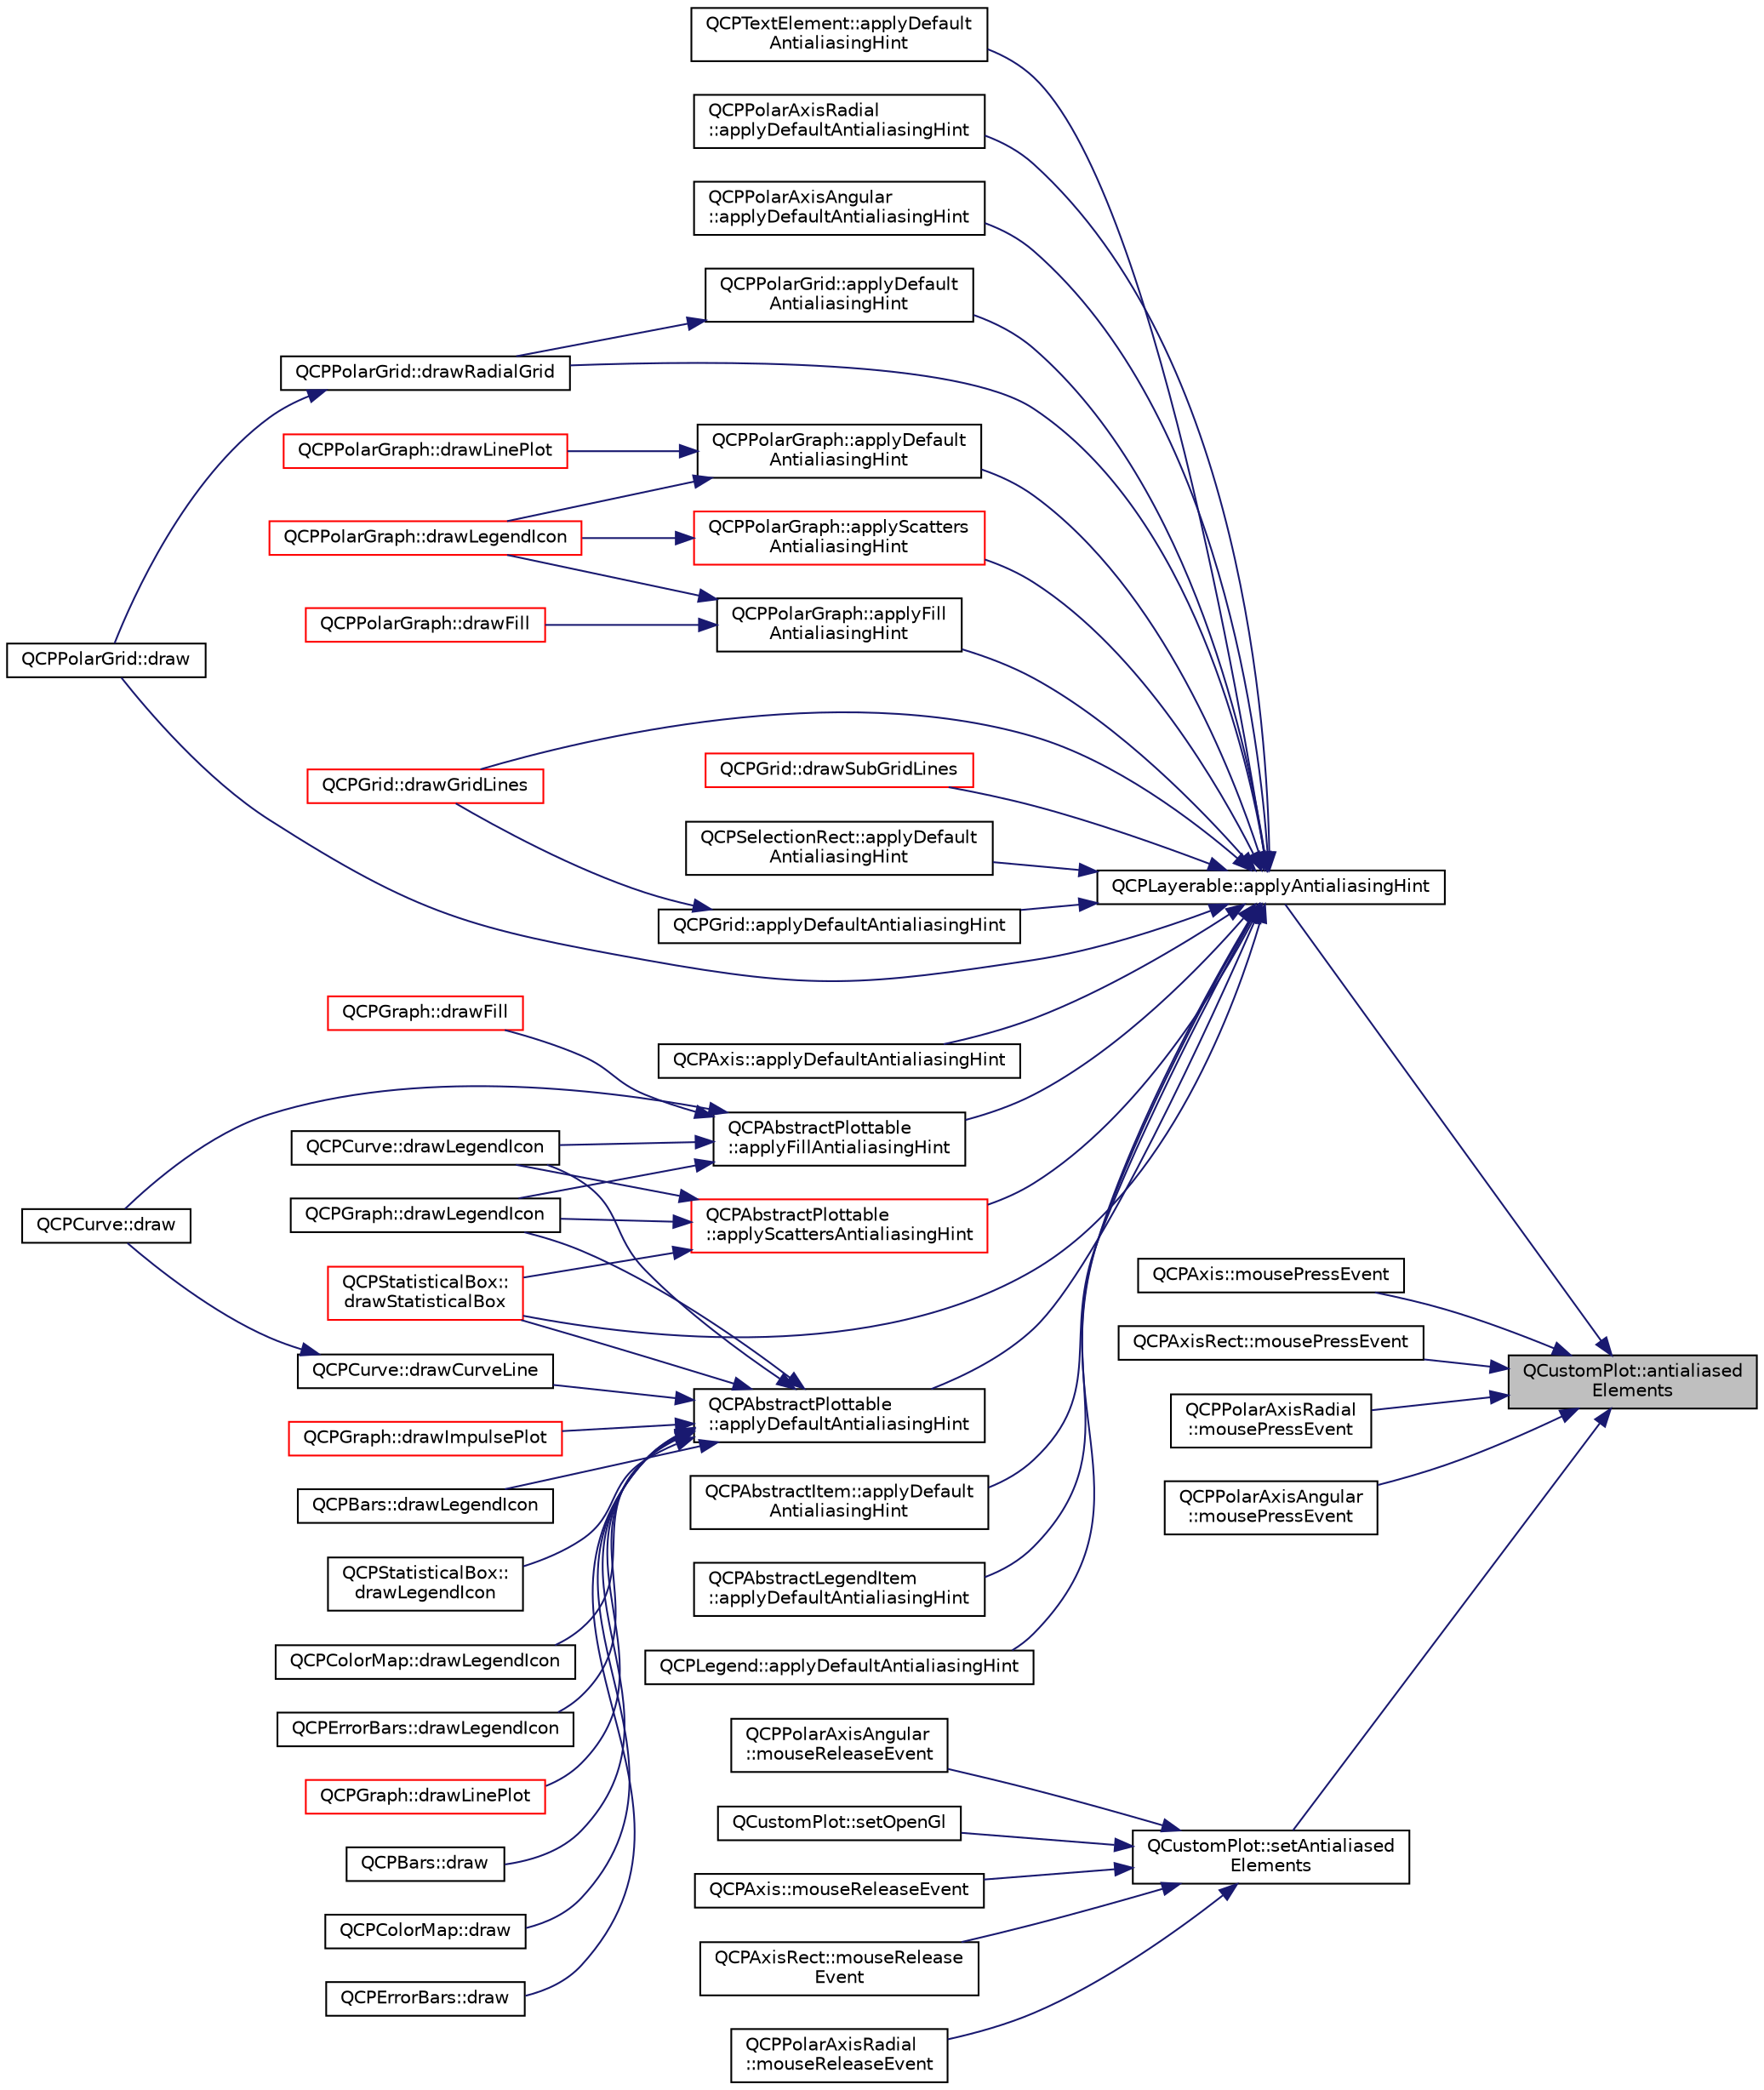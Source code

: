 digraph "QCustomPlot::antialiasedElements"
{
 // LATEX_PDF_SIZE
  edge [fontname="Helvetica",fontsize="10",labelfontname="Helvetica",labelfontsize="10"];
  node [fontname="Helvetica",fontsize="10",shape=record];
  rankdir="RL";
  Node1 [label="QCustomPlot::antialiased\lElements",height=0.2,width=0.4,color="black", fillcolor="grey75", style="filled", fontcolor="black",tooltip=" "];
  Node1 -> Node2 [dir="back",color="midnightblue",fontsize="10",style="solid",fontname="Helvetica"];
  Node2 [label="QCPLayerable::applyAntialiasingHint",height=0.2,width=0.4,color="black", fillcolor="white", style="filled",URL="$classQCPLayerable.html#acb663e375d2d36dc5c55021ee5a2119b",tooltip=" "];
  Node2 -> Node3 [dir="back",color="midnightblue",fontsize="10",style="solid",fontname="Helvetica"];
  Node3 [label="QCPSelectionRect::applyDefault\lAntialiasingHint",height=0.2,width=0.4,color="black", fillcolor="white", style="filled",URL="$classQCPSelectionRect.html#aa854697618e16037ba9c73056abfb9bf",tooltip=" "];
  Node2 -> Node4 [dir="back",color="midnightblue",fontsize="10",style="solid",fontname="Helvetica"];
  Node4 [label="QCPGrid::applyDefaultAntialiasingHint",height=0.2,width=0.4,color="black", fillcolor="white", style="filled",URL="$classQCPGrid.html#a64fa48e16b4629f5df2a5029ab6e761c",tooltip=" "];
  Node4 -> Node5 [dir="back",color="midnightblue",fontsize="10",style="solid",fontname="Helvetica"];
  Node5 [label="QCPGrid::drawGridLines",height=0.2,width=0.4,color="red", fillcolor="white", style="filled",URL="$classQCPGrid.html#aee4e95d54acabbe298d6dda0dd86c0a4",tooltip=" "];
  Node2 -> Node7 [dir="back",color="midnightblue",fontsize="10",style="solid",fontname="Helvetica"];
  Node7 [label="QCPAxis::applyDefaultAntialiasingHint",height=0.2,width=0.4,color="black", fillcolor="white", style="filled",URL="$classQCPAxis.html#adbaeffcdc2707f2bd5dc1bbd11236770",tooltip=" "];
  Node2 -> Node8 [dir="back",color="midnightblue",fontsize="10",style="solid",fontname="Helvetica"];
  Node8 [label="QCPAbstractPlottable\l::applyDefaultAntialiasingHint",height=0.2,width=0.4,color="black", fillcolor="white", style="filled",URL="$classQCPAbstractPlottable.html#ac032077fb0db93d6faa3273d02363398",tooltip=" "];
  Node8 -> Node9 [dir="back",color="midnightblue",fontsize="10",style="solid",fontname="Helvetica"];
  Node9 [label="QCPBars::draw",height=0.2,width=0.4,color="black", fillcolor="white", style="filled",URL="$classQCPBars.html#aa267c20650d55084c3f47cb2f8fac9dc",tooltip=" "];
  Node8 -> Node10 [dir="back",color="midnightblue",fontsize="10",style="solid",fontname="Helvetica"];
  Node10 [label="QCPColorMap::draw",height=0.2,width=0.4,color="black", fillcolor="white", style="filled",URL="$classQCPColorMap.html#a6b628014d2939368935efd0a788648c8",tooltip=" "];
  Node8 -> Node11 [dir="back",color="midnightblue",fontsize="10",style="solid",fontname="Helvetica"];
  Node11 [label="QCPErrorBars::draw",height=0.2,width=0.4,color="black", fillcolor="white", style="filled",URL="$classQCPErrorBars.html#a801e85931372abf2a1034bfb2eac5cd2",tooltip=" "];
  Node8 -> Node12 [dir="back",color="midnightblue",fontsize="10",style="solid",fontname="Helvetica"];
  Node12 [label="QCPCurve::drawCurveLine",height=0.2,width=0.4,color="black", fillcolor="white", style="filled",URL="$classQCPCurve.html#aa4d7415f7c69eb7820263941f7d88e2c",tooltip=" "];
  Node12 -> Node13 [dir="back",color="midnightblue",fontsize="10",style="solid",fontname="Helvetica"];
  Node13 [label="QCPCurve::draw",height=0.2,width=0.4,color="black", fillcolor="white", style="filled",URL="$classQCPCurve.html#ac199d41d23865cd68bd7b598308a4433",tooltip=" "];
  Node8 -> Node14 [dir="back",color="midnightblue",fontsize="10",style="solid",fontname="Helvetica"];
  Node14 [label="QCPGraph::drawImpulsePlot",height=0.2,width=0.4,color="red", fillcolor="white", style="filled",URL="$classQCPGraph.html#a217ef6bf6c5689eb1dcbe02187d2cc61",tooltip=" "];
  Node8 -> Node16 [dir="back",color="midnightblue",fontsize="10",style="solid",fontname="Helvetica"];
  Node16 [label="QCPGraph::drawLegendIcon",height=0.2,width=0.4,color="black", fillcolor="white", style="filled",URL="$classQCPGraph.html#a6efbab06c400bdb15e28b2d0a4ecc18a",tooltip=" "];
  Node8 -> Node17 [dir="back",color="midnightblue",fontsize="10",style="solid",fontname="Helvetica"];
  Node17 [label="QCPCurve::drawLegendIcon",height=0.2,width=0.4,color="black", fillcolor="white", style="filled",URL="$classQCPCurve.html#aac6e94afbce4002d2cd7793250154e84",tooltip=" "];
  Node8 -> Node18 [dir="back",color="midnightblue",fontsize="10",style="solid",fontname="Helvetica"];
  Node18 [label="QCPBars::drawLegendIcon",height=0.2,width=0.4,color="black", fillcolor="white", style="filled",URL="$classQCPBars.html#aee7c3e1763fd6b504c45baa8775be7b7",tooltip=" "];
  Node8 -> Node19 [dir="back",color="midnightblue",fontsize="10",style="solid",fontname="Helvetica"];
  Node19 [label="QCPStatisticalBox::\ldrawLegendIcon",height=0.2,width=0.4,color="black", fillcolor="white", style="filled",URL="$classQCPStatisticalBox.html#ad286c63a79c21d5231a4b6c6fdbb914f",tooltip=" "];
  Node8 -> Node20 [dir="back",color="midnightblue",fontsize="10",style="solid",fontname="Helvetica"];
  Node20 [label="QCPColorMap::drawLegendIcon",height=0.2,width=0.4,color="black", fillcolor="white", style="filled",URL="$classQCPColorMap.html#adeaa5e262a03b7f021bd1aa6f1e60ce9",tooltip=" "];
  Node8 -> Node21 [dir="back",color="midnightblue",fontsize="10",style="solid",fontname="Helvetica"];
  Node21 [label="QCPErrorBars::drawLegendIcon",height=0.2,width=0.4,color="black", fillcolor="white", style="filled",URL="$classQCPErrorBars.html#a20f5d292e66103f26bca00b11ce417b4",tooltip=" "];
  Node8 -> Node22 [dir="back",color="midnightblue",fontsize="10",style="solid",fontname="Helvetica"];
  Node22 [label="QCPGraph::drawLinePlot",height=0.2,width=0.4,color="red", fillcolor="white", style="filled",URL="$classQCPGraph.html#a4c3edacb2a11064bf2e16b322156aeda",tooltip=" "];
  Node8 -> Node23 [dir="back",color="midnightblue",fontsize="10",style="solid",fontname="Helvetica"];
  Node23 [label="QCPStatisticalBox::\ldrawStatisticalBox",height=0.2,width=0.4,color="red", fillcolor="white", style="filled",URL="$classQCPStatisticalBox.html#a02dc6b561be8203d460d7263da74b8a9",tooltip=" "];
  Node2 -> Node25 [dir="back",color="midnightblue",fontsize="10",style="solid",fontname="Helvetica"];
  Node25 [label="QCPAbstractItem::applyDefault\lAntialiasingHint",height=0.2,width=0.4,color="black", fillcolor="white", style="filled",URL="$classQCPAbstractItem.html#a5579ce9ec7cad202499886b042448b10",tooltip=" "];
  Node2 -> Node26 [dir="back",color="midnightblue",fontsize="10",style="solid",fontname="Helvetica"];
  Node26 [label="QCPAbstractLegendItem\l::applyDefaultAntialiasingHint",height=0.2,width=0.4,color="black", fillcolor="white", style="filled",URL="$classQCPAbstractLegendItem.html#a6bfbcb9ace779f4f6fe22241c32a67c9",tooltip=" "];
  Node2 -> Node27 [dir="back",color="midnightblue",fontsize="10",style="solid",fontname="Helvetica"];
  Node27 [label="QCPLegend::applyDefaultAntialiasingHint",height=0.2,width=0.4,color="black", fillcolor="white", style="filled",URL="$classQCPLegend.html#a817f75c234f82a2e26643dc0de742095",tooltip=" "];
  Node2 -> Node28 [dir="back",color="midnightblue",fontsize="10",style="solid",fontname="Helvetica"];
  Node28 [label="QCPTextElement::applyDefault\lAntialiasingHint",height=0.2,width=0.4,color="black", fillcolor="white", style="filled",URL="$classQCPTextElement.html#a91f2e4b4a639d9079e89a0030c7ed352",tooltip=" "];
  Node2 -> Node29 [dir="back",color="midnightblue",fontsize="10",style="solid",fontname="Helvetica"];
  Node29 [label="QCPPolarAxisRadial\l::applyDefaultAntialiasingHint",height=0.2,width=0.4,color="black", fillcolor="white", style="filled",URL="$classQCPPolarAxisRadial.html#a0e715101c09a44d099f48363553213ff",tooltip=" "];
  Node2 -> Node30 [dir="back",color="midnightblue",fontsize="10",style="solid",fontname="Helvetica"];
  Node30 [label="QCPPolarAxisAngular\l::applyDefaultAntialiasingHint",height=0.2,width=0.4,color="black", fillcolor="white", style="filled",URL="$classQCPPolarAxisAngular.html#ae29231b68e311a3004a310b65b14ba5a",tooltip=" "];
  Node2 -> Node31 [dir="back",color="midnightblue",fontsize="10",style="solid",fontname="Helvetica"];
  Node31 [label="QCPPolarGrid::applyDefault\lAntialiasingHint",height=0.2,width=0.4,color="black", fillcolor="white", style="filled",URL="$classQCPPolarGrid.html#ac3ec084d6db6c8a27b94f91b57a8ea32",tooltip=" "];
  Node31 -> Node32 [dir="back",color="midnightblue",fontsize="10",style="solid",fontname="Helvetica"];
  Node32 [label="QCPPolarGrid::drawRadialGrid",height=0.2,width=0.4,color="black", fillcolor="white", style="filled",URL="$classQCPPolarGrid.html#aabbd4c9003803dd30f42b4eec8e83346",tooltip=" "];
  Node32 -> Node33 [dir="back",color="midnightblue",fontsize="10",style="solid",fontname="Helvetica"];
  Node33 [label="QCPPolarGrid::draw",height=0.2,width=0.4,color="black", fillcolor="white", style="filled",URL="$classQCPPolarGrid.html#af62b863506a570afdb83e9433b91aee8",tooltip=" "];
  Node2 -> Node34 [dir="back",color="midnightblue",fontsize="10",style="solid",fontname="Helvetica"];
  Node34 [label="QCPPolarGraph::applyDefault\lAntialiasingHint",height=0.2,width=0.4,color="black", fillcolor="white", style="filled",URL="$classQCPPolarGraph.html#acc25e8bb9c15d27efdf1d9071bb1e74d",tooltip=" "];
  Node34 -> Node35 [dir="back",color="midnightblue",fontsize="10",style="solid",fontname="Helvetica"];
  Node35 [label="QCPPolarGraph::drawLegendIcon",height=0.2,width=0.4,color="red", fillcolor="white", style="filled",URL="$classQCPPolarGraph.html#a59fc02419f54a53225d51e81dd8bc24d",tooltip=" "];
  Node34 -> Node37 [dir="back",color="midnightblue",fontsize="10",style="solid",fontname="Helvetica"];
  Node37 [label="QCPPolarGraph::drawLinePlot",height=0.2,width=0.4,color="red", fillcolor="white", style="filled",URL="$classQCPPolarGraph.html#ad9f607151debb2978b4883743c83a2a8",tooltip=" "];
  Node2 -> Node39 [dir="back",color="midnightblue",fontsize="10",style="solid",fontname="Helvetica"];
  Node39 [label="QCPAbstractPlottable\l::applyFillAntialiasingHint",height=0.2,width=0.4,color="black", fillcolor="white", style="filled",URL="$classQCPAbstractPlottable.html#a8d06a59ea23324cce6330ebf2262c0ed",tooltip=" "];
  Node39 -> Node13 [dir="back",color="midnightblue",fontsize="10",style="solid",fontname="Helvetica"];
  Node39 -> Node40 [dir="back",color="midnightblue",fontsize="10",style="solid",fontname="Helvetica"];
  Node40 [label="QCPGraph::drawFill",height=0.2,width=0.4,color="red", fillcolor="white", style="filled",URL="$classQCPGraph.html#a67c5ea573f604efd8bf121a0b7a380d1",tooltip=" "];
  Node39 -> Node16 [dir="back",color="midnightblue",fontsize="10",style="solid",fontname="Helvetica"];
  Node39 -> Node17 [dir="back",color="midnightblue",fontsize="10",style="solid",fontname="Helvetica"];
  Node2 -> Node41 [dir="back",color="midnightblue",fontsize="10",style="solid",fontname="Helvetica"];
  Node41 [label="QCPPolarGraph::applyFill\lAntialiasingHint",height=0.2,width=0.4,color="black", fillcolor="white", style="filled",URL="$classQCPPolarGraph.html#a25f6da1b827ccbe8c94c7f77ed12ee01",tooltip=" "];
  Node41 -> Node42 [dir="back",color="midnightblue",fontsize="10",style="solid",fontname="Helvetica"];
  Node42 [label="QCPPolarGraph::drawFill",height=0.2,width=0.4,color="red", fillcolor="white", style="filled",URL="$classQCPPolarGraph.html#a31a42c1816fb6896db565018c2443f74",tooltip=" "];
  Node41 -> Node35 [dir="back",color="midnightblue",fontsize="10",style="solid",fontname="Helvetica"];
  Node2 -> Node43 [dir="back",color="midnightblue",fontsize="10",style="solid",fontname="Helvetica"];
  Node43 [label="QCPAbstractPlottable\l::applyScattersAntialiasingHint",height=0.2,width=0.4,color="red", fillcolor="white", style="filled",URL="$classQCPAbstractPlottable.html#ac95f26b15a1e5d9c7bd2c0a46d760fc9",tooltip=" "];
  Node43 -> Node16 [dir="back",color="midnightblue",fontsize="10",style="solid",fontname="Helvetica"];
  Node43 -> Node17 [dir="back",color="midnightblue",fontsize="10",style="solid",fontname="Helvetica"];
  Node43 -> Node23 [dir="back",color="midnightblue",fontsize="10",style="solid",fontname="Helvetica"];
  Node2 -> Node46 [dir="back",color="midnightblue",fontsize="10",style="solid",fontname="Helvetica"];
  Node46 [label="QCPPolarGraph::applyScatters\lAntialiasingHint",height=0.2,width=0.4,color="red", fillcolor="white", style="filled",URL="$classQCPPolarGraph.html#a7c1a02b4517ce13b64f580784dc9053e",tooltip=" "];
  Node46 -> Node35 [dir="back",color="midnightblue",fontsize="10",style="solid",fontname="Helvetica"];
  Node2 -> Node33 [dir="back",color="midnightblue",fontsize="10",style="solid",fontname="Helvetica"];
  Node2 -> Node5 [dir="back",color="midnightblue",fontsize="10",style="solid",fontname="Helvetica"];
  Node2 -> Node32 [dir="back",color="midnightblue",fontsize="10",style="solid",fontname="Helvetica"];
  Node2 -> Node23 [dir="back",color="midnightblue",fontsize="10",style="solid",fontname="Helvetica"];
  Node2 -> Node48 [dir="back",color="midnightblue",fontsize="10",style="solid",fontname="Helvetica"];
  Node48 [label="QCPGrid::drawSubGridLines",height=0.2,width=0.4,color="red", fillcolor="white", style="filled",URL="$classQCPGrid.html#a751ce8aef815bcc9193432a30c8b6b6e",tooltip=" "];
  Node1 -> Node49 [dir="back",color="midnightblue",fontsize="10",style="solid",fontname="Helvetica"];
  Node49 [label="QCPAxis::mousePressEvent",height=0.2,width=0.4,color="black", fillcolor="white", style="filled",URL="$classQCPAxis.html#a61bc07cda6193a3fa6b5aa198fc4e4fa",tooltip=" "];
  Node1 -> Node50 [dir="back",color="midnightblue",fontsize="10",style="solid",fontname="Helvetica"];
  Node50 [label="QCPAxisRect::mousePressEvent",height=0.2,width=0.4,color="black", fillcolor="white", style="filled",URL="$classQCPAxisRect.html#aa9a7c807eaa4666870ac94aa6abc4dde",tooltip=" "];
  Node1 -> Node51 [dir="back",color="midnightblue",fontsize="10",style="solid",fontname="Helvetica"];
  Node51 [label="QCPPolarAxisRadial\l::mousePressEvent",height=0.2,width=0.4,color="black", fillcolor="white", style="filled",URL="$classQCPPolarAxisRadial.html#a0fa3d3c617a57b4115b9bec55b739f88",tooltip=" "];
  Node1 -> Node52 [dir="back",color="midnightblue",fontsize="10",style="solid",fontname="Helvetica"];
  Node52 [label="QCPPolarAxisAngular\l::mousePressEvent",height=0.2,width=0.4,color="black", fillcolor="white", style="filled",URL="$classQCPPolarAxisAngular.html#a58b246497deae08694cfb40e0b4273eb",tooltip=" "];
  Node1 -> Node53 [dir="back",color="midnightblue",fontsize="10",style="solid",fontname="Helvetica"];
  Node53 [label="QCustomPlot::setAntialiased\lElements",height=0.2,width=0.4,color="black", fillcolor="white", style="filled",URL="$classQCustomPlot.html#af6f91e5eab1be85f67c556e98c3745e8",tooltip=" "];
  Node53 -> Node54 [dir="back",color="midnightblue",fontsize="10",style="solid",fontname="Helvetica"];
  Node54 [label="QCPAxis::mouseReleaseEvent",height=0.2,width=0.4,color="black", fillcolor="white", style="filled",URL="$classQCPAxis.html#a780bee321fc6476e5fc49c4980291a01",tooltip=" "];
  Node53 -> Node55 [dir="back",color="midnightblue",fontsize="10",style="solid",fontname="Helvetica"];
  Node55 [label="QCPAxisRect::mouseRelease\lEvent",height=0.2,width=0.4,color="black", fillcolor="white", style="filled",URL="$classQCPAxisRect.html#a6c89b988d3a0b93c0878f0ebdb5037f4",tooltip=" "];
  Node53 -> Node56 [dir="back",color="midnightblue",fontsize="10",style="solid",fontname="Helvetica"];
  Node56 [label="QCPPolarAxisRadial\l::mouseReleaseEvent",height=0.2,width=0.4,color="black", fillcolor="white", style="filled",URL="$classQCPPolarAxisRadial.html#a4fbf24f4373f8a4a740ab83b53a22c85",tooltip=" "];
  Node53 -> Node57 [dir="back",color="midnightblue",fontsize="10",style="solid",fontname="Helvetica"];
  Node57 [label="QCPPolarAxisAngular\l::mouseReleaseEvent",height=0.2,width=0.4,color="black", fillcolor="white", style="filled",URL="$classQCPPolarAxisAngular.html#af1514482693091c40fbe802fce3c1db4",tooltip=" "];
  Node53 -> Node58 [dir="back",color="midnightblue",fontsize="10",style="solid",fontname="Helvetica"];
  Node58 [label="QCustomPlot::setOpenGl",height=0.2,width=0.4,color="black", fillcolor="white", style="filled",URL="$classQCustomPlot.html#a7db1adc09016329f3aef7c60da935789",tooltip=" "];
}
